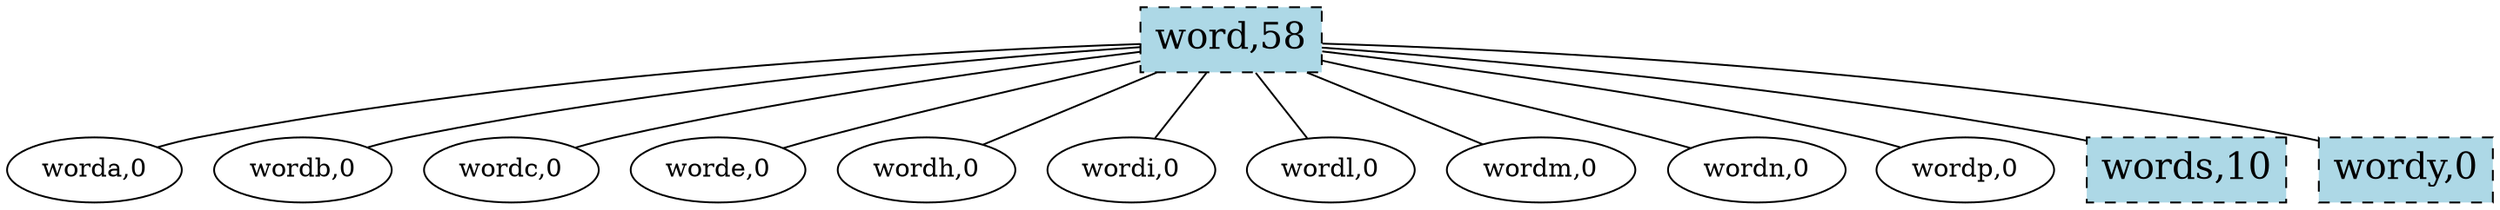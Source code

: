 graph TrieTreeGraph {
word_ [label="word,58"]
word_ [style="filled,dashed",shape=box,fontsize=20.0,fillcolor=lightblue];
word_ -- worda_
word_ -- wordb_
word_ -- wordc_
word_ -- worde_
word_ -- wordh_
word_ -- wordi_
word_ -- wordl_
word_ -- wordm_
word_ -- wordn_
word_ -- wordp_
word_ -- words_
word_ -- wordy_
worda_ [label="worda,0"]
wordb_ [label="wordb,0"]
wordc_ [label="wordc,0"]
worde_ [label="worde,0"]
wordh_ [label="wordh,0"]
wordi_ [label="wordi,0"]
wordl_ [label="wordl,0"]
wordm_ [label="wordm,0"]
wordn_ [label="wordn,0"]
wordp_ [label="wordp,0"]
words_ [label="words,10"]
words_ [style="filled,dashed",shape=box,fontsize=20.0,fillcolor=lightblue];
wordy_ [label="wordy,0"]
wordy_ [style="filled,dashed",shape=box,fontsize=20.0,fillcolor=lightblue];
}
